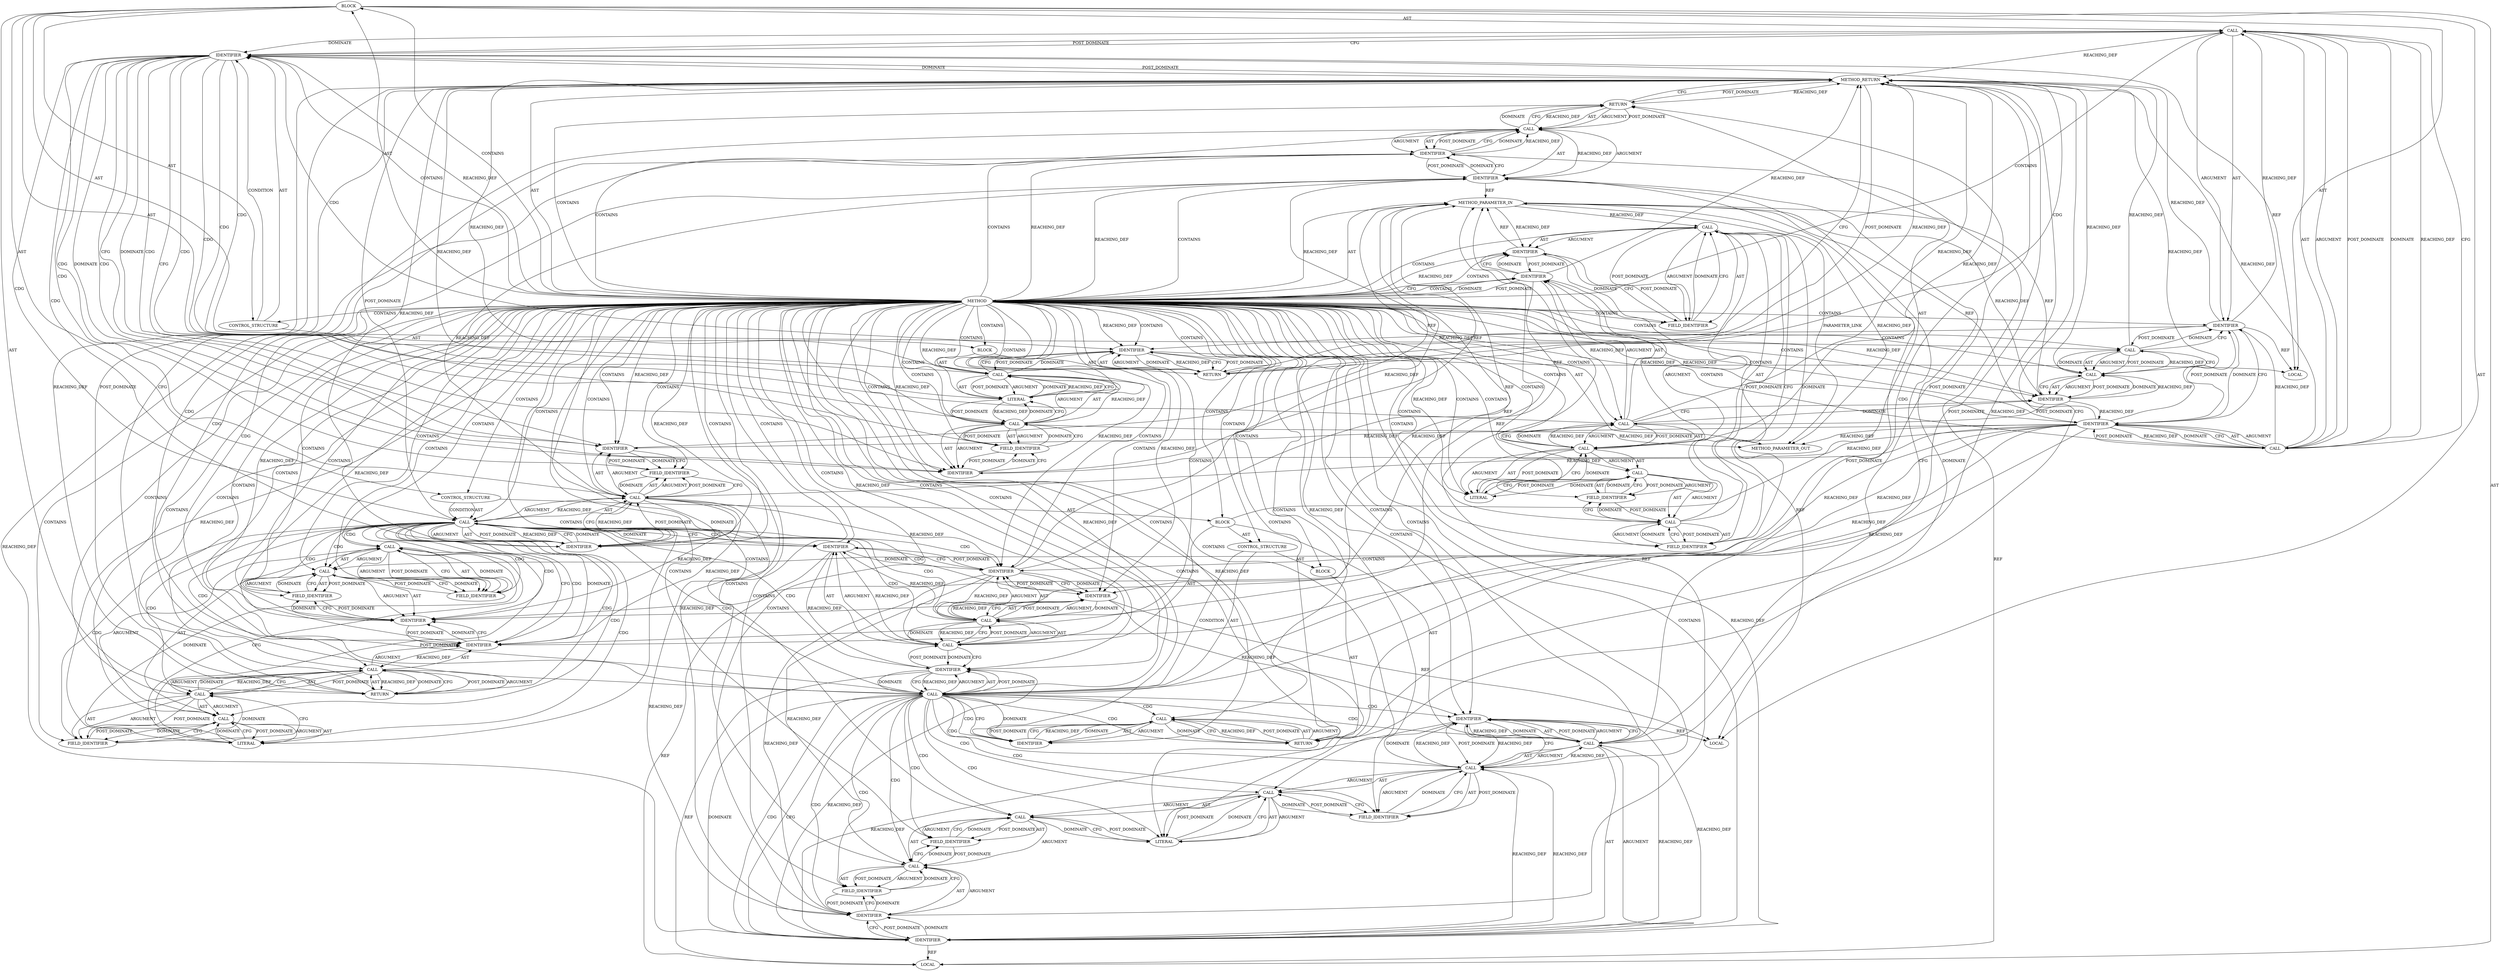 digraph {
  9010 [label=BLOCK ORDER=2 ARGUMENT_INDEX=-1 CODE="{
	int ctrl_len = con->v2.in_desc.fd_lens[0];
	void *buf;
	int ret;

	WARN_ON(con_secure(con));

	ret = verify_control_crc(con);
	if (ret) {
		con->error_msg = \"integrity error, bad crc\";
		return ret;
	}

	if (con->state == CEPH_CON_S_V2_AUTH) {
		buf = alloc_conn_buf(con, ctrl_len);
		if (!buf)
			return -ENOMEM;

		memcpy(buf, con->v2.in_kvecs[0].iov_base, ctrl_len);
		return __handle_control(con, buf);
	}

	return __handle_control(con, con->v2.in_kvecs[0].iov_base);
}" COLUMN_NUMBER=1 LINE_NUMBER=2775 TYPE_FULL_NAME="void"]
  9028 [label=CALL ORDER=6 ARGUMENT_INDEX=-1 CODE="ret = verify_control_crc(con)" COLUMN_NUMBER=2 METHOD_FULL_NAME="<operator>.assignment" LINE_NUMBER=2782 TYPE_FULL_NAME="<empty>" DISPATCH_TYPE="STATIC_DISPATCH" SIGNATURE="" NAME="<operator>.assignment"]
  9033 [label=IDENTIFIER ORDER=1 ARGUMENT_INDEX=-1 CODE="ret" COLUMN_NUMBER=6 LINE_NUMBER=2783 TYPE_FULL_NAME="int" NAME="ret"]
  9017 [label=CALL ORDER=1 ARGUMENT_INDEX=1 CODE="con->v2" COLUMN_NUMBER=17 METHOD_FULL_NAME="<operator>.indirectFieldAccess" LINE_NUMBER=2776 TYPE_FULL_NAME="<empty>" DISPATCH_TYPE="STATIC_DISPATCH" SIGNATURE="" NAME="<operator>.indirectFieldAccess"]
  9042 [label=CONTROL_STRUCTURE CONTROL_STRUCTURE_TYPE="IF" ORDER=8 PARSER_TYPE_NAME="CASTIfStatement" ARGUMENT_INDEX=-1 CODE="if (con->state == CEPH_CON_S_V2_AUTH)" COLUMN_NUMBER=2 LINE_NUMBER=2788]
  9038 [label=FIELD_IDENTIFIER ORDER=2 ARGUMENT_INDEX=2 CODE="error_msg" COLUMN_NUMBER=3 LINE_NUMBER=2784 CANONICAL_NAME="error_msg"]
  9082 [label=CALL ORDER=1 ARGUMENT_INDEX=1 CODE="con->v2.in_kvecs" COLUMN_NUMBER=31 METHOD_FULL_NAME="<operator>.fieldAccess" LINE_NUMBER=2797 TYPE_FULL_NAME="<empty>" DISPATCH_TYPE="STATIC_DISPATCH" SIGNATURE="" NAME="<operator>.fieldAccess"]
  9059 [label=CALL ORDER=1 ARGUMENT_INDEX=-1 CODE="-ENOMEM" COLUMN_NUMBER=11 METHOD_FULL_NAME="<operator>.minus" LINE_NUMBER=2791 TYPE_FULL_NAME="<empty>" DISPATCH_TYPE="STATIC_DISPATCH" SIGNATURE="" NAME="<operator>.minus"]
  9072 [label=IDENTIFIER ORDER=3 ARGUMENT_INDEX=3 CODE="ctrl_len" COLUMN_NUMBER=45 LINE_NUMBER=2793 TYPE_FULL_NAME="int" NAME="ctrl_len"]
  9058 [label=RETURN ORDER=1 ARGUMENT_INDEX=1 CODE="return -ENOMEM;" COLUMN_NUMBER=4 LINE_NUMBER=2791]
  9034 [label=BLOCK ORDER=2 ARGUMENT_INDEX=-1 CODE="{
		con->error_msg = \"integrity error, bad crc\";
		return ret;
	}" COLUMN_NUMBER=11 LINE_NUMBER=2783 TYPE_FULL_NAME="void"]
  9018 [label=IDENTIFIER ORDER=1 ARGUMENT_INDEX=1 CODE="con" COLUMN_NUMBER=17 LINE_NUMBER=2776 TYPE_FULL_NAME="ceph_connection*" NAME="con"]
  9085 [label=FIELD_IDENTIFIER ORDER=2 ARGUMENT_INDEX=2 CODE="v2" COLUMN_NUMBER=31 LINE_NUMBER=2797 CANONICAL_NAME="v2"]
  9032 [label=CONTROL_STRUCTURE CONTROL_STRUCTURE_TYPE="IF" ORDER=7 PARSER_TYPE_NAME="CASTIfStatement" ARGUMENT_INDEX=-1 CODE="if (ret)" COLUMN_NUMBER=2 LINE_NUMBER=2783]
  9076 [label=IDENTIFIER ORDER=2 ARGUMENT_INDEX=2 CODE="buf" COLUMN_NUMBER=32 LINE_NUMBER=2794 TYPE_FULL_NAME="void*" NAME="buf"]
  9020 [label=FIELD_IDENTIFIER ORDER=2 ARGUMENT_INDEX=2 CODE="in_desc" COLUMN_NUMBER=17 LINE_NUMBER=2776 CANONICAL_NAME="in_desc"]
  9083 [label=CALL ORDER=1 ARGUMENT_INDEX=1 CODE="con->v2" COLUMN_NUMBER=31 METHOD_FULL_NAME="<operator>.indirectFieldAccess" LINE_NUMBER=2797 TYPE_FULL_NAME="<empty>" DISPATCH_TYPE="STATIC_DISPATCH" SIGNATURE="" NAME="<operator>.indirectFieldAccess"]
  9039 [label=LITERAL ORDER=2 ARGUMENT_INDEX=2 CODE="\"integrity error, bad crc\"" COLUMN_NUMBER=20 LINE_NUMBER=2784 TYPE_FULL_NAME="char"]
  9069 [label=FIELD_IDENTIFIER ORDER=2 ARGUMENT_INDEX=2 CODE="in_kvecs" COLUMN_NUMBER=15 LINE_NUMBER=2793 CANONICAL_NAME="in_kvecs"]
  9054 [label=CONTROL_STRUCTURE CONTROL_STRUCTURE_TYPE="IF" ORDER=2 PARSER_TYPE_NAME="CASTIfStatement" ARGUMENT_INDEX=-1 CODE="if (!buf)" COLUMN_NUMBER=3 LINE_NUMBER=2790]
  9075 [label=IDENTIFIER ORDER=1 ARGUMENT_INDEX=1 CODE="con" COLUMN_NUMBER=27 LINE_NUMBER=2794 TYPE_FULL_NAME="ceph_connection*" NAME="con"]
  9008 [label=METHOD COLUMN_NUMBER=1 LINE_NUMBER=2774 COLUMN_NUMBER_END=1 IS_EXTERNAL=false SIGNATURE="int handle_control (ceph_connection*)" NAME="handle_control" AST_PARENT_TYPE="TYPE_DECL" AST_PARENT_FULL_NAME="messenger_v2.c:<global>" ORDER=107 CODE="static int handle_control(struct ceph_connection *con)
{
	int ctrl_len = con->v2.in_desc.fd_lens[0];
	void *buf;
	int ret;

	WARN_ON(con_secure(con));

	ret = verify_control_crc(con);
	if (ret) {
		con->error_msg = \"integrity error, bad crc\";
		return ret;
	}

	if (con->state == CEPH_CON_S_V2_AUTH) {
		buf = alloc_conn_buf(con, ctrl_len);
		if (!buf)
			return -ENOMEM;

		memcpy(buf, con->v2.in_kvecs[0].iov_base, ctrl_len);
		return __handle_control(con, buf);
	}

	return __handle_control(con, con->v2.in_kvecs[0].iov_base);
}" FULL_NAME="handle_control" LINE_NUMBER_END=2798 FILENAME="messenger_v2.c"]
  13281 [label=METHOD_PARAMETER_OUT ORDER=1 CODE="struct ceph_connection *con" IS_VARIADIC=false COLUMN_NUMBER=27 LINE_NUMBER=2774 TYPE_FULL_NAME="ceph_connection*" EVALUATION_STRATEGY="BY_VALUE" INDEX=1 NAME="con"]
  9081 [label=CALL ORDER=1 ARGUMENT_INDEX=1 CODE="con->v2.in_kvecs[0]" COLUMN_NUMBER=31 METHOD_FULL_NAME="<operator>.indirectIndexAccess" LINE_NUMBER=2797 TYPE_FULL_NAME="<empty>" DISPATCH_TYPE="STATIC_DISPATCH" SIGNATURE="" NAME="<operator>.indirectIndexAccess"]
  9021 [label=FIELD_IDENTIFIER ORDER=2 ARGUMENT_INDEX=2 CODE="fd_lens" COLUMN_NUMBER=17 LINE_NUMBER=2776 CANONICAL_NAME="fd_lens"]
  9066 [label=CALL ORDER=1 ARGUMENT_INDEX=1 CODE="con->v2" COLUMN_NUMBER=15 METHOD_FULL_NAME="<operator>.indirectFieldAccess" LINE_NUMBER=2793 TYPE_FULL_NAME="<empty>" DISPATCH_TYPE="STATIC_DISPATCH" SIGNATURE="" NAME="<operator>.indirectFieldAccess"]
  9067 [label=IDENTIFIER ORDER=1 ARGUMENT_INDEX=1 CODE="con" COLUMN_NUMBER=15 LINE_NUMBER=2793 TYPE_FULL_NAME="ceph_connection*" NAME="con"]
  9050 [label=IDENTIFIER ORDER=1 ARGUMENT_INDEX=1 CODE="buf" COLUMN_NUMBER=3 LINE_NUMBER=2789 TYPE_FULL_NAME="void*" NAME="buf"]
  9052 [label=IDENTIFIER ORDER=1 ARGUMENT_INDEX=1 CODE="con" COLUMN_NUMBER=24 LINE_NUMBER=2789 TYPE_FULL_NAME="ceph_connection*" NAME="con"]
  9051 [label=CALL ORDER=2 ARGUMENT_INDEX=2 CODE="alloc_conn_buf(con, ctrl_len)" COLUMN_NUMBER=9 METHOD_FULL_NAME="alloc_conn_buf" LINE_NUMBER=2789 TYPE_FULL_NAME="<empty>" DISPATCH_TYPE="STATIC_DISPATCH" SIGNATURE="" NAME="alloc_conn_buf"]
  9068 [label=FIELD_IDENTIFIER ORDER=2 ARGUMENT_INDEX=2 CODE="v2" COLUMN_NUMBER=15 LINE_NUMBER=2793 CANONICAL_NAME="v2"]
  9012 [label=CALL ORDER=2 ARGUMENT_INDEX=-1 CODE="ctrl_len = con->v2.in_desc.fd_lens[0]" COLUMN_NUMBER=6 METHOD_FULL_NAME="<operator>.assignment" LINE_NUMBER=2776 TYPE_FULL_NAME="<empty>" DISPATCH_TYPE="STATIC_DISPATCH" SIGNATURE="" NAME="<operator>.assignment"]
  9061 [label=CALL ORDER=3 ARGUMENT_INDEX=-1 CODE="memcpy(buf, con->v2.in_kvecs[0].iov_base, ctrl_len)" COLUMN_NUMBER=3 METHOD_FULL_NAME="memcpy" LINE_NUMBER=2793 TYPE_FULL_NAME="<empty>" DISPATCH_TYPE="STATIC_DISPATCH" SIGNATURE="" NAME="memcpy"]
  9060 [label=IDENTIFIER ORDER=1 ARGUMENT_INDEX=1 CODE="ENOMEM" COLUMN_NUMBER=12 LINE_NUMBER=2791 TYPE_FULL_NAME="ANY" NAME="ENOMEM"]
  9080 [label=CALL ORDER=2 ARGUMENT_INDEX=2 CODE="con->v2.in_kvecs[0].iov_base" COLUMN_NUMBER=31 METHOD_FULL_NAME="<operator>.fieldAccess" LINE_NUMBER=2797 TYPE_FULL_NAME="<empty>" DISPATCH_TYPE="STATIC_DISPATCH" SIGNATURE="" NAME="<operator>.fieldAccess"]
  9053 [label=IDENTIFIER ORDER=2 ARGUMENT_INDEX=2 CODE="ctrl_len" COLUMN_NUMBER=29 LINE_NUMBER=2789 TYPE_FULL_NAME="int" NAME="ctrl_len"]
  9049 [label=CALL ORDER=1 ARGUMENT_INDEX=-1 CODE="buf = alloc_conn_buf(con, ctrl_len)" COLUMN_NUMBER=3 METHOD_FULL_NAME="<operator>.assignment" LINE_NUMBER=2789 TYPE_FULL_NAME="<empty>" DISPATCH_TYPE="STATIC_DISPATCH" SIGNATURE="" NAME="<operator>.assignment"]
  9019 [label=FIELD_IDENTIFIER ORDER=2 ARGUMENT_INDEX=2 CODE="v2" COLUMN_NUMBER=17 LINE_NUMBER=2776 CANONICAL_NAME="v2"]
  9030 [label=CALL ORDER=2 ARGUMENT_INDEX=2 CODE="verify_control_crc(con)" COLUMN_NUMBER=8 METHOD_FULL_NAME="verify_control_crc" LINE_NUMBER=2782 TYPE_FULL_NAME="<empty>" DISPATCH_TYPE="STATIC_DISPATCH" SIGNATURE="" NAME="verify_control_crc"]
  9088 [label=FIELD_IDENTIFIER ORDER=2 ARGUMENT_INDEX=2 CODE="iov_base" COLUMN_NUMBER=31 LINE_NUMBER=2797 CANONICAL_NAME="iov_base"]
  9035 [label=CALL ORDER=1 ARGUMENT_INDEX=-1 CODE="con->error_msg = \"integrity error, bad crc\"" COLUMN_NUMBER=3 METHOD_FULL_NAME="<operator>.assignment" LINE_NUMBER=2784 TYPE_FULL_NAME="<empty>" DISPATCH_TYPE="STATIC_DISPATCH" SIGNATURE="" NAME="<operator>.assignment"]
  9079 [label=IDENTIFIER ORDER=1 ARGUMENT_INDEX=1 CODE="con" COLUMN_NUMBER=26 LINE_NUMBER=2797 TYPE_FULL_NAME="ceph_connection*" NAME="con"]
  9084 [label=IDENTIFIER ORDER=1 ARGUMENT_INDEX=1 CODE="con" COLUMN_NUMBER=31 LINE_NUMBER=2797 TYPE_FULL_NAME="ceph_connection*" NAME="con"]
  9023 [label=LOCAL ORDER=3 CODE="void* buf" COLUMN_NUMBER=7 LINE_NUMBER=2777 TYPE_FULL_NAME="void*" NAME="buf"]
  9040 [label=RETURN ORDER=2 ARGUMENT_INDEX=-1 CODE="return ret;" COLUMN_NUMBER=3 LINE_NUMBER=2785]
  9009 [label=METHOD_PARAMETER_IN ORDER=1 CODE="struct ceph_connection *con" IS_VARIADIC=false COLUMN_NUMBER=27 LINE_NUMBER=2774 TYPE_FULL_NAME="ceph_connection*" EVALUATION_STRATEGY="BY_VALUE" INDEX=1 NAME="con"]
  9013 [label=IDENTIFIER ORDER=1 ARGUMENT_INDEX=1 CODE="ctrl_len" COLUMN_NUMBER=6 LINE_NUMBER=2776 TYPE_FULL_NAME="int" NAME="ctrl_len"]
  9071 [label=FIELD_IDENTIFIER ORDER=2 ARGUMENT_INDEX=2 CODE="iov_base" COLUMN_NUMBER=15 LINE_NUMBER=2793 CANONICAL_NAME="iov_base"]
  9074 [label=CALL ORDER=1 ARGUMENT_INDEX=-1 CODE="__handle_control(con, buf)" COLUMN_NUMBER=10 METHOD_FULL_NAME="__handle_control" LINE_NUMBER=2794 TYPE_FULL_NAME="<empty>" DISPATCH_TYPE="STATIC_DISPATCH" SIGNATURE="" NAME="__handle_control"]
  9087 [label=LITERAL ORDER=2 ARGUMENT_INDEX=2 CODE="0" COLUMN_NUMBER=48 LINE_NUMBER=2797 TYPE_FULL_NAME="int"]
  9055 [label=CALL ORDER=1 ARGUMENT_INDEX=-1 CODE="!buf" COLUMN_NUMBER=7 METHOD_FULL_NAME="<operator>.logicalNot" LINE_NUMBER=2790 TYPE_FULL_NAME="<empty>" DISPATCH_TYPE="STATIC_DISPATCH" SIGNATURE="" NAME="<operator>.logicalNot"]
  9048 [label=BLOCK ORDER=2 ARGUMENT_INDEX=-1 CODE="{
		buf = alloc_conn_buf(con, ctrl_len);
		if (!buf)
			return -ENOMEM;

		memcpy(buf, con->v2.in_kvecs[0].iov_base, ctrl_len);
		return __handle_control(con, buf);
	}" COLUMN_NUMBER=40 LINE_NUMBER=2788 TYPE_FULL_NAME="void"]
  9047 [label=IDENTIFIER ORDER=2 ARGUMENT_INDEX=2 CODE="CEPH_CON_S_V2_AUTH" COLUMN_NUMBER=20 LINE_NUMBER=2788 TYPE_FULL_NAME="ANY" NAME="CEPH_CON_S_V2_AUTH"]
  9025 [label=CALL ORDER=5 ARGUMENT_INDEX=-1 CODE="WARN_ON(con_secure(con))" COLUMN_NUMBER=2 METHOD_FULL_NAME="WARN_ON" LINE_NUMBER=2780 TYPE_FULL_NAME="<empty>" DISPATCH_TYPE="STATIC_DISPATCH" SIGNATURE="" NAME="WARN_ON"]
  9024 [label=LOCAL ORDER=4 CODE="int ret" COLUMN_NUMBER=6 LINE_NUMBER=2778 TYPE_FULL_NAME="int" NAME="ret"]
  9046 [label=FIELD_IDENTIFIER ORDER=2 ARGUMENT_INDEX=2 CODE="state" COLUMN_NUMBER=6 LINE_NUMBER=2788 CANONICAL_NAME="state"]
  9086 [label=FIELD_IDENTIFIER ORDER=2 ARGUMENT_INDEX=2 CODE="in_kvecs" COLUMN_NUMBER=31 LINE_NUMBER=2797 CANONICAL_NAME="in_kvecs"]
  9065 [label=CALL ORDER=1 ARGUMENT_INDEX=1 CODE="con->v2.in_kvecs" COLUMN_NUMBER=15 METHOD_FULL_NAME="<operator>.fieldAccess" LINE_NUMBER=2793 TYPE_FULL_NAME="<empty>" DISPATCH_TYPE="STATIC_DISPATCH" SIGNATURE="" NAME="<operator>.fieldAccess"]
  9027 [label=IDENTIFIER ORDER=1 ARGUMENT_INDEX=1 CODE="con" COLUMN_NUMBER=21 LINE_NUMBER=2780 TYPE_FULL_NAME="ceph_connection*" NAME="con"]
  9014 [label=CALL ORDER=2 ARGUMENT_INDEX=2 CODE="con->v2.in_desc.fd_lens[0]" COLUMN_NUMBER=17 METHOD_FULL_NAME="<operator>.indirectIndexAccess" LINE_NUMBER=2776 TYPE_FULL_NAME="<empty>" DISPATCH_TYPE="STATIC_DISPATCH" SIGNATURE="" NAME="<operator>.indirectIndexAccess"]
  9043 [label=CALL ORDER=1 ARGUMENT_INDEX=-1 CODE="con->state == CEPH_CON_S_V2_AUTH" COLUMN_NUMBER=6 METHOD_FULL_NAME="<operator>.equals" LINE_NUMBER=2788 TYPE_FULL_NAME="<empty>" DISPATCH_TYPE="STATIC_DISPATCH" SIGNATURE="" NAME="<operator>.equals"]
  9057 [label=BLOCK ORDER=2 ARGUMENT_INDEX=-1 CODE="<empty>" COLUMN_NUMBER=4 LINE_NUMBER=2791 TYPE_FULL_NAME="void"]
  9031 [label=IDENTIFIER ORDER=1 ARGUMENT_INDEX=1 CODE="con" COLUMN_NUMBER=27 LINE_NUMBER=2782 TYPE_FULL_NAME="ceph_connection*" NAME="con"]
  9062 [label=IDENTIFIER ORDER=1 ARGUMENT_INDEX=1 CODE="buf" COLUMN_NUMBER=10 LINE_NUMBER=2793 TYPE_FULL_NAME="void*" NAME="buf"]
  9070 [label=LITERAL ORDER=2 ARGUMENT_INDEX=2 CODE="0" COLUMN_NUMBER=32 LINE_NUMBER=2793 TYPE_FULL_NAME="int"]
  9063 [label=CALL ORDER=2 ARGUMENT_INDEX=2 CODE="con->v2.in_kvecs[0].iov_base" COLUMN_NUMBER=15 METHOD_FULL_NAME="<operator>.fieldAccess" LINE_NUMBER=2793 TYPE_FULL_NAME="<empty>" DISPATCH_TYPE="STATIC_DISPATCH" SIGNATURE="" NAME="<operator>.fieldAccess"]
  9078 [label=CALL ORDER=1 ARGUMENT_INDEX=-1 CODE="__handle_control(con, con->v2.in_kvecs[0].iov_base)" COLUMN_NUMBER=9 METHOD_FULL_NAME="__handle_control" LINE_NUMBER=2797 TYPE_FULL_NAME="<empty>" DISPATCH_TYPE="STATIC_DISPATCH" SIGNATURE="" NAME="__handle_control"]
  9011 [label=LOCAL ORDER=1 CODE="int ctrl_len" COLUMN_NUMBER=6 LINE_NUMBER=2776 TYPE_FULL_NAME="int" NAME="ctrl_len"]
  9041 [label=IDENTIFIER ORDER=1 ARGUMENT_INDEX=-1 CODE="ret" COLUMN_NUMBER=10 LINE_NUMBER=2785 TYPE_FULL_NAME="int" NAME="ret"]
  9022 [label=LITERAL ORDER=2 ARGUMENT_INDEX=2 CODE="0" COLUMN_NUMBER=41 LINE_NUMBER=2776 TYPE_FULL_NAME="int"]
  9016 [label=CALL ORDER=1 ARGUMENT_INDEX=1 CODE="con->v2.in_desc" COLUMN_NUMBER=17 METHOD_FULL_NAME="<operator>.fieldAccess" LINE_NUMBER=2776 TYPE_FULL_NAME="<empty>" DISPATCH_TYPE="STATIC_DISPATCH" SIGNATURE="" NAME="<operator>.fieldAccess"]
  9026 [label=CALL ORDER=1 ARGUMENT_INDEX=1 CODE="con_secure(con)" COLUMN_NUMBER=10 METHOD_FULL_NAME="con_secure" LINE_NUMBER=2780 TYPE_FULL_NAME="<empty>" DISPATCH_TYPE="STATIC_DISPATCH" SIGNATURE="" NAME="con_secure"]
  9015 [label=CALL ORDER=1 ARGUMENT_INDEX=1 CODE="con->v2.in_desc.fd_lens" COLUMN_NUMBER=17 METHOD_FULL_NAME="<operator>.fieldAccess" LINE_NUMBER=2776 TYPE_FULL_NAME="<empty>" DISPATCH_TYPE="STATIC_DISPATCH" SIGNATURE="" NAME="<operator>.fieldAccess"]
  9044 [label=CALL ORDER=1 ARGUMENT_INDEX=1 CODE="con->state" COLUMN_NUMBER=6 METHOD_FULL_NAME="<operator>.indirectFieldAccess" LINE_NUMBER=2788 TYPE_FULL_NAME="<empty>" DISPATCH_TYPE="STATIC_DISPATCH" SIGNATURE="" NAME="<operator>.indirectFieldAccess"]
  9056 [label=IDENTIFIER ORDER=1 ARGUMENT_INDEX=1 CODE="buf" COLUMN_NUMBER=8 LINE_NUMBER=2790 TYPE_FULL_NAME="void*" NAME="buf"]
  9077 [label=RETURN ORDER=9 ARGUMENT_INDEX=-1 CODE="return __handle_control(con, con->v2.in_kvecs[0].iov_base);" COLUMN_NUMBER=2 LINE_NUMBER=2797]
  9064 [label=CALL ORDER=1 ARGUMENT_INDEX=1 CODE="con->v2.in_kvecs[0]" COLUMN_NUMBER=15 METHOD_FULL_NAME="<operator>.indirectIndexAccess" LINE_NUMBER=2793 TYPE_FULL_NAME="<empty>" DISPATCH_TYPE="STATIC_DISPATCH" SIGNATURE="" NAME="<operator>.indirectIndexAccess"]
  9036 [label=CALL ORDER=1 ARGUMENT_INDEX=1 CODE="con->error_msg" COLUMN_NUMBER=3 METHOD_FULL_NAME="<operator>.indirectFieldAccess" LINE_NUMBER=2784 TYPE_FULL_NAME="<empty>" DISPATCH_TYPE="STATIC_DISPATCH" SIGNATURE="" NAME="<operator>.indirectFieldAccess"]
  9037 [label=IDENTIFIER ORDER=1 ARGUMENT_INDEX=1 CODE="con" COLUMN_NUMBER=3 LINE_NUMBER=2784 TYPE_FULL_NAME="ceph_connection*" NAME="con"]
  9029 [label=IDENTIFIER ORDER=1 ARGUMENT_INDEX=1 CODE="ret" COLUMN_NUMBER=2 LINE_NUMBER=2782 TYPE_FULL_NAME="int" NAME="ret"]
  9045 [label=IDENTIFIER ORDER=1 ARGUMENT_INDEX=1 CODE="con" COLUMN_NUMBER=6 LINE_NUMBER=2788 TYPE_FULL_NAME="ceph_connection*" NAME="con"]
  9073 [label=RETURN ORDER=4 ARGUMENT_INDEX=-1 CODE="return __handle_control(con, buf);" COLUMN_NUMBER=3 LINE_NUMBER=2794]
  9089 [label=METHOD_RETURN ORDER=3 CODE="RET" COLUMN_NUMBER=1 LINE_NUMBER=2774 TYPE_FULL_NAME="int" EVALUATION_STRATEGY="BY_VALUE"]
  9039 -> 9035 [label=DOMINATE ]
  9008 -> 9070 [label=CONTAINS ]
  9015 -> 9016 [label=AST ]
  9033 -> 9046 [label=CDG ]
  9044 -> 9046 [label=AST ]
  9072 -> 9061 [label=CFG ]
  9008 -> 9035 [label=CONTAINS ]
  9027 -> 9009 [label=REF ]
  9010 -> 9024 [label=AST ]
  9008 -> 9045 [label=CONTAINS ]
  9031 -> 9044 [label=REACHING_DEF VARIABLE="con"]
  9073 -> 9074 [label=POST_DOMINATE ]
  9058 -> 9059 [label=POST_DOMINATE ]
  9089 -> 9058 [label=POST_DOMINATE ]
  9012 -> 9014 [label=ARGUMENT ]
  9044 -> 9067 [label=REACHING_DEF VARIABLE="con->state"]
  9070 -> 9064 [label=DOMINATE ]
  9037 -> 9038 [label=DOMINATE ]
  9026 -> 9027 [label=POST_DOMINATE ]
  9008 -> 9079 [label=CONTAINS ]
  9054 -> 9057 [label=AST ]
  9044 -> 9043 [label=REACHING_DEF VARIABLE="con->state"]
  9033 -> 9037 [label=CFG ]
  9008 -> 9010 [label=AST ]
  9008 -> 9052 [label=CONTAINS ]
  9082 -> 9086 [label=AST ]
  9089 -> 9040 [label=POST_DOMINATE ]
  9051 -> 9053 [label=AST ]
  9029 -> 9031 [label=CFG ]
  9055 -> 9061 [label=CDG ]
  9066 -> 9069 [label=CFG ]
  9043 -> 9053 [label=CDG ]
  9055 -> 9067 [label=CDG ]
  9055 -> 9072 [label=CDG ]
  9031 -> 9030 [label=CFG ]
  9033 -> 9036 [label=CDG ]
  9072 -> 9011 [label=REF ]
  9053 -> 9011 [label=REF ]
  9070 -> 9065 [label=POST_DOMINATE ]
  9017 -> 9019 [label=AST ]
  9008 -> 9084 [label=REACHING_DEF VARIABLE=""]
  9030 -> 9031 [label=AST ]
  9088 -> 9080 [label=DOMINATE ]
  9078 -> 9077 [label=REACHING_DEF VARIABLE="__handle_control(con, con->v2.in_kvecs[0].iov_base)"]
  9031 -> 9083 [label=REACHING_DEF VARIABLE="con"]
  9031 -> 9030 [label=REACHING_DEF VARIABLE="con"]
  9054 -> 9055 [label=CONDITION ]
  9017 -> 9018 [label=AST ]
  9029 -> 9031 [label=DOMINATE ]
  9043 -> 9044 [label=AST ]
  9026 -> 9025 [label=REACHING_DEF VARIABLE="con_secure(con)"]
  9008 -> 9013 [label=CFG ]
  9008 -> 9059 [label=CONTAINS ]
  9043 -> 9080 [label=CDG ]
  9031 -> 9030 [label=DOMINATE ]
  9081 -> 9087 [label=POST_DOMINATE ]
  9082 -> 9086 [label=ARGUMENT ]
  9008 -> 9055 [label=CONTAINS ]
  9038 -> 9036 [label=DOMINATE ]
  9087 -> 9081 [label=DOMINATE ]
  9008 -> 9058 [label=CONTAINS ]
  9069 -> 9066 [label=POST_DOMINATE ]
  9036 -> 9039 [label=DOMINATE ]
  9043 -> 9081 [label=CDG ]
  9065 -> 9070 [label=DOMINATE ]
  9087 -> 9081 [label=CFG ]
  9039 -> 9035 [label=REACHING_DEF VARIABLE="\"integrity error, bad crc\""]
  9058 -> 9089 [label=REACHING_DEF VARIABLE="<RET>"]
  9008 -> 9010 [label=CONTAINS ]
  9043 -> 9047 [label=POST_DOMINATE ]
  9074 -> 9073 [label=DOMINATE ]
  9008 -> 9063 [label=CONTAINS ]
  9066 -> 9069 [label=DOMINATE ]
  9047 -> 9043 [label=REACHING_DEF VARIABLE="CEPH_CON_S_V2_AUTH"]
  9032 -> 9033 [label=CONDITION ]
  9043 -> 9052 [label=CDG ]
  9008 -> 9066 [label=CONTAINS ]
  9071 -> 9063 [label=DOMINATE ]
  9043 -> 9055 [label=CDG ]
  9060 -> 9059 [label=CFG ]
  9067 -> 9068 [label=CFG ]
  9072 -> 9061 [label=REACHING_DEF VARIABLE="ctrl_len"]
  9079 -> 9078 [label=REACHING_DEF VARIABLE="con"]
  9063 -> 9071 [label=AST ]
  9059 -> 9060 [label=AST ]
  9009 -> 9027 [label=REACHING_DEF VARIABLE="con"]
  9008 -> 9084 [label=CONTAINS ]
  9010 -> 9025 [label=AST ]
  9008 -> 9075 [label=CONTAINS ]
  9008 -> 9074 [label=CONTAINS ]
  9067 -> 9009 [label=REF ]
  9008 -> 9046 [label=CONTAINS ]
  9075 -> 9074 [label=REACHING_DEF VARIABLE="con"]
  9044 -> 9075 [label=REACHING_DEF VARIABLE="con->state"]
  9054 -> 9055 [label=AST ]
  9055 -> 9062 [label=DOMINATE ]
  9039 -> 9036 [label=POST_DOMINATE ]
  9043 -> 9050 [label=DOMINATE ]
  9008 -> 9033 [label=CONTAINS ]
  9035 -> 9089 [label=REACHING_DEF VARIABLE="con->error_msg = \"integrity error, bad crc\""]
  9064 -> 9065 [label=ARGUMENT ]
  9008 -> 9021 [label=CONTAINS ]
  9082 -> 9083 [label=ARGUMENT ]
  9032 -> 9033 [label=AST ]
  9064 -> 9070 [label=AST ]
  9014 -> 9012 [label=CFG ]
  9035 -> 9039 [label=ARGUMENT ]
  9008 -> 9062 [label=CONTAINS ]
  9055 -> 9062 [label=CDG ]
  9083 -> 9085 [label=AST ]
  9055 -> 9070 [label=CDG ]
  9080 -> 9081 [label=ARGUMENT ]
  9049 -> 9056 [label=DOMINATE ]
  9008 -> 9029 [label=CONTAINS ]
  9060 -> 9059 [label=REACHING_DEF VARIABLE="ENOMEM"]
  9081 -> 9088 [label=DOMINATE ]
  9044 -> 9052 [label=REACHING_DEF VARIABLE="con->state"]
  9013 -> 9053 [label=REACHING_DEF VARIABLE="ctrl_len"]
  9043 -> 9050 [label=CFG ]
  9008 -> 9041 [label=CONTAINS ]
  9055 -> 9066 [label=CDG ]
  9043 -> 9083 [label=CDG ]
  9033 -> 9039 [label=CDG ]
  9049 -> 9050 [label=AST ]
  9013 -> 9018 [label=CFG ]
  9015 -> 9022 [label=CFG ]
  9063 -> 9062 [label=REACHING_DEF VARIABLE="con->v2.in_kvecs[0].iov_base"]
  9037 -> 9038 [label=CFG ]
  9043 -> 9051 [label=CDG ]
  9010 -> 9023 [label=AST ]
  9052 -> 9067 [label=REACHING_DEF VARIABLE="con"]
  9081 -> 9082 [label=ARGUMENT ]
  9082 -> 9083 [label=AST ]
  9016 -> 9021 [label=CFG ]
  9064 -> 9065 [label=AST ]
  9008 -> 9078 [label=CONTAINS ]
  9041 -> 9040 [label=DOMINATE ]
  9068 -> 9066 [label=DOMINATE ]
  9083 -> 9085 [label=POST_DOMINATE ]
  9033 -> 9040 [label=CDG ]
  9069 -> 9065 [label=CFG ]
  9012 -> 9014 [label=POST_DOMINATE ]
  9083 -> 9085 [label=ARGUMENT ]
  9019 -> 9017 [label=DOMINATE ]
  9058 -> 9089 [label=CFG ]
  9062 -> 9067 [label=DOMINATE ]
  9028 -> 9033 [label=CFG ]
  9008 -> 9069 [label=CONTAINS ]
  9079 -> 9009 [label=REF ]
  9079 -> 9084 [label=DOMINATE ]
  9062 -> 9023 [label=REF ]
  9053 -> 9072 [label=REACHING_DEF VARIABLE="ctrl_len"]
  9059 -> 9058 [label=DOMINATE ]
  9033 -> 9045 [label=CFG ]
  9050 -> 9052 [label=DOMINATE ]
  9086 -> 9082 [label=CFG ]
  9008 -> 9056 [label=CONTAINS ]
  9017 -> 9020 [label=CFG ]
  9077 -> 9078 [label=POST_DOMINATE ]
  9045 -> 9009 [label=REF ]
  9064 -> 9071 [label=DOMINATE ]
  9015 -> 9016 [label=ARGUMENT ]
  9080 -> 9078 [label=DOMINATE ]
  9015 -> 9022 [label=DOMINATE ]
  9073 -> 9089 [label=REACHING_DEF VARIABLE="<RET>"]
  9077 -> 9089 [label=CFG ]
  9043 -> 9079 [label=CFG ]
  9031 -> 9052 [label=REACHING_DEF VARIABLE="con"]
  9017 -> 9020 [label=DOMINATE ]
  9065 -> 9069 [label=POST_DOMINATE ]
  9036 -> 9038 [label=ARGUMENT ]
  9032 -> 9034 [label=AST ]
  9051 -> 9052 [label=ARGUMENT ]
  9031 -> 9037 [label=REACHING_DEF VARIABLE="con"]
  9035 -> 9041 [label=DOMINATE ]
  9086 -> 9082 [label=DOMINATE ]
  9034 -> 9035 [label=AST ]
  9008 -> 9031 [label=REACHING_DEF VARIABLE=""]
  9078 -> 9080 [label=AST ]
  9047 -> 9044 [label=REACHING_DEF VARIABLE="CEPH_CON_S_V2_AUTH"]
  9065 -> 9069 [label=AST ]
  9043 -> 9044 [label=ARGUMENT ]
  9047 -> 9089 [label=REACHING_DEF VARIABLE="CEPH_CON_S_V2_AUTH"]
  9044 -> 9046 [label=ARGUMENT ]
  9035 -> 9036 [label=ARGUMENT ]
  9056 -> 9049 [label=POST_DOMINATE ]
  9008 -> 9028 [label=CONTAINS ]
  9008 -> 9081 [label=CONTAINS ]
  9069 -> 9065 [label=DOMINATE ]
  9008 -> 9022 [label=REACHING_DEF VARIABLE=""]
  9055 -> 9056 [label=ARGUMENT ]
  9063 -> 9072 [label=CFG ]
  9049 -> 9050 [label=ARGUMENT ]
  9055 -> 9060 [label=DOMINATE ]
  9061 -> 9062 [label=AST ]
  9036 -> 9039 [label=CFG ]
  9061 -> 9072 [label=AST ]
  9008 -> 9013 [label=CONTAINS ]
  9008 -> 9012 [label=CONTAINS ]
  9031 -> 13281 [label=REACHING_DEF VARIABLE="con"]
  9008 -> 9018 [label=REACHING_DEF VARIABLE=""]
  9030 -> 9028 [label=DOMINATE ]
  9075 -> 9061 [label=POST_DOMINATE ]
  9008 -> 9051 [label=CONTAINS ]
  9012 -> 9027 [label=CFG ]
  9008 -> 9048 [label=CONTAINS ]
  9043 -> 9087 [label=CDG ]
  9036 -> 9089 [label=REACHING_DEF VARIABLE="con->error_msg"]
  9051 -> 9049 [label=DOMINATE ]
  9008 -> 9020 [label=CONTAINS ]
  9015 -> 9021 [label=POST_DOMINATE ]
  9055 -> 9059 [label=CDG ]
  9080 -> 9078 [label=REACHING_DEF VARIABLE="con->v2.in_kvecs[0].iov_base"]
  9043 -> 9050 [label=CDG ]
  9020 -> 9016 [label=DOMINATE ]
  9014 -> 9013 [label=REACHING_DEF VARIABLE="con->v2.in_desc.fd_lens[0]"]
  9017 -> 9019 [label=POST_DOMINATE ]
  9074 -> 9073 [label=CFG ]
  9025 -> 9026 [label=AST ]
  9016 -> 9020 [label=POST_DOMINATE ]
  9029 -> 9089 [label=REACHING_DEF VARIABLE="ret"]
  9046 -> 9044 [label=CFG ]
  9088 -> 9080 [label=CFG ]
  9089 -> 9073 [label=POST_DOMINATE ]
  9016 -> 9020 [label=ARGUMENT ]
  9061 -> 9062 [label=ARGUMENT ]
  9051 -> 9053 [label=POST_DOMINATE ]
  9030 -> 9028 [label=REACHING_DEF VARIABLE="verify_control_crc(con)"]
  9062 -> 9076 [label=REACHING_DEF VARIABLE="buf"]
  9062 -> 9061 [label=REACHING_DEF VARIABLE="buf"]
  9055 -> 9069 [label=CDG ]
  9008 -> 9013 [label=DOMINATE ]
  9008 -> 9057 [label=CONTAINS ]
  9008 -> 9031 [label=CONTAINS ]
  9075 -> 9009 [label=REF ]
  9013 -> 9011 [label=REF ]
  9008 -> 9039 [label=CONTAINS ]
  9064 -> 9071 [label=CFG ]
  9008 -> 9072 [label=REACHING_DEF VARIABLE=""]
  9042 -> 9043 [label=CONDITION ]
  9065 -> 9069 [label=ARGUMENT ]
  9008 -> 9041 [label=REACHING_DEF VARIABLE=""]
  9040 -> 9041 [label=POST_DOMINATE ]
  9063 -> 9071 [label=POST_DOMINATE ]
  9036 -> 9038 [label=POST_DOMINATE ]
  9025 -> 9029 [label=DOMINATE ]
  9013 -> 9089 [label=REACHING_DEF VARIABLE="ctrl_len"]
  9012 -> 9014 [label=AST ]
  9035 -> 9039 [label=AST ]
  9043 -> 9047 [label=ARGUMENT ]
  9076 -> 9074 [label=CFG ]
  9052 -> 9075 [label=REACHING_DEF VARIABLE="con"]
  9017 -> 9018 [label=ARGUMENT ]
  9030 -> 9028 [label=CFG ]
  9043 -> 9047 [label=AST ]
  9080 -> 9088 [label=AST ]
  9025 -> 9026 [label=ARGUMENT ]
  9033 -> 9035 [label=CDG ]
  9055 -> 9056 [label=AST ]
  9008 -> 9016 [label=CONTAINS ]
  9072 -> 9063 [label=POST_DOMINATE ]
  9009 -> 9017 [label=REACHING_DEF VARIABLE="con"]
  9073 -> 9074 [label=AST ]
  9068 -> 9067 [label=POST_DOMINATE ]
  9008 -> 9025 [label=CONTAINS ]
  9008 -> 9076 [label=CONTAINS ]
  9046 -> 9045 [label=POST_DOMINATE ]
  9043 -> 9079 [label=DOMINATE ]
  9036 -> 9038 [label=AST ]
  9008 -> 9036 [label=CONTAINS ]
  9073 -> 9074 [label=ARGUMENT ]
  9056 -> 9055 [label=REACHING_DEF VARIABLE="buf"]
  9051 -> 9053 [label=ARGUMENT ]
  9056 -> 9062 [label=REACHING_DEF VARIABLE="buf"]
  9066 -> 9068 [label=AST ]
  9065 -> 9070 [label=CFG ]
  9078 -> 9080 [label=ARGUMENT ]
  9076 -> 9075 [label=POST_DOMINATE ]
  9008 -> 9072 [label=CONTAINS ]
  9065 -> 9066 [label=ARGUMENT ]
  9009 -> 13281 [label=PARAMETER_LINK ]
  9008 -> 9018 [label=CONTAINS ]
  9028 -> 9030 [label=AST ]
  9044 -> 9046 [label=POST_DOMINATE ]
  9072 -> 9062 [label=REACHING_DEF VARIABLE="ctrl_len"]
  9059 -> 9060 [label=ARGUMENT ]
  9077 -> 9078 [label=ARGUMENT ]
  9038 -> 9037 [label=POST_DOMINATE ]
  9030 -> 9029 [label=REACHING_DEF VARIABLE="verify_control_crc(con)"]
  9057 -> 9058 [label=AST ]
  9018 -> 9019 [label=DOMINATE ]
  9027 -> 9026 [label=DOMINATE ]
  9066 -> 9068 [label=POST_DOMINATE ]
  9039 -> 9035 [label=CFG ]
  9010 -> 9077 [label=AST ]
  9053 -> 9051 [label=DOMINATE ]
  9066 -> 9068 [label=ARGUMENT ]
  9074 -> 9076 [label=ARGUMENT ]
  9008 -> 9022 [label=CONTAINS ]
  9036 -> 9035 [label=REACHING_DEF VARIABLE="con->error_msg"]
  9014 -> 9015 [label=ARGUMENT ]
  9085 -> 9083 [label=DOMINATE ]
  9008 -> 9065 [label=CONTAINS ]
  9062 -> 9067 [label=CFG ]
  9025 -> 9089 [label=REACHING_DEF VARIABLE="WARN_ON(con_secure(con))"]
  9033 -> 9044 [label=CDG ]
  9048 -> 9073 [label=AST ]
  9008 -> 9062 [label=REACHING_DEF VARIABLE=""]
  9008 -> 9064 [label=CONTAINS ]
  9021 -> 9015 [label=DOMINATE ]
  9088 -> 9081 [label=POST_DOMINATE ]
  9055 -> 9063 [label=CDG ]
  9008 -> 9053 [label=REACHING_DEF VARIABLE=""]
  9016 -> 9017 [label=AST ]
  9048 -> 9054 [label=AST ]
  9083 -> 9086 [label=CFG ]
  9083 -> 9086 [label=DOMINATE ]
  9052 -> 9051 [label=REACHING_DEF VARIABLE="con"]
  9014 -> 9015 [label=AST ]
  9084 -> 9085 [label=DOMINATE ]
  9021 -> 9016 [label=POST_DOMINATE ]
  9008 -> 9042 [label=CONTAINS ]
  9044 -> 9047 [label=CFG ]
  9033 -> 9043 [label=CDG ]
  9008 -> 9085 [label=CONTAINS ]
  9008 -> 9027 [label=CONTAINS ]
  9089 -> 9033 [label=POST_DOMINATE ]
  9071 -> 9064 [label=POST_DOMINATE ]
  9013 -> 9018 [label=DOMINATE ]
  9014 -> 9089 [label=REACHING_DEF VARIABLE="con->v2.in_desc.fd_lens[0]"]
  9008 -> 9056 [label=REACHING_DEF VARIABLE=""]
  9030 -> 9031 [label=ARGUMENT ]
  9008 -> 9019 [label=CONTAINS ]
  9053 -> 9051 [label=CFG ]
  9008 -> 9015 [label=CONTAINS ]
  9074 -> 9075 [label=AST ]
  9063 -> 9072 [label=DOMINATE ]
  9047 -> 9043 [label=CFG ]
  9017 -> 9019 [label=ARGUMENT ]
  9037 -> 9009 [label=REF ]
  9085 -> 9083 [label=CFG ]
  9052 -> 9053 [label=CFG ]
  9067 -> 9068 [label=DOMINATE ]
  9008 -> 9045 [label=REACHING_DEF VARIABLE=""]
  9058 -> 9059 [label=AST ]
  9033 -> 9047 [label=CDG ]
  9030 -> 9089 [label=REACHING_DEF VARIABLE="verify_control_crc(con)"]
  9052 -> 9009 [label=REF ]
  9045 -> 9046 [label=DOMINATE ]
  9086 -> 9083 [label=POST_DOMINATE ]
  9075 -> 9076 [label=DOMINATE ]
  9045 -> 9046 [label=CFG ]
  9025 -> 9029 [label=CFG ]
  9050 -> 9049 [label=REACHING_DEF VARIABLE="buf"]
  9081 -> 9087 [label=ARGUMENT ]
  9008 -> 9086 [label=CONTAINS ]
  9016 -> 9021 [label=DOMINATE ]
  9082 -> 9086 [label=POST_DOMINATE ]
  9027 -> 9026 [label=REACHING_DEF VARIABLE="con"]
  9026 -> 9027 [label=AST ]
  9008 -> 9089 [label=AST ]
  9040 -> 9041 [label=AST ]
  9009 -> 9018 [label=REACHING_DEF VARIABLE="con"]
  9081 -> 9087 [label=AST ]
  9043 -> 9049 [label=CDG ]
  9055 -> 9068 [label=CDG ]
  9083 -> 9084 [label=ARGUMENT ]
  9049 -> 9051 [label=POST_DOMINATE ]
  9010 -> 9011 [label=AST ]
  9077 -> 9089 [label=REACHING_DEF VARIABLE="<RET>"]
  9044 -> 9045 [label=AST ]
  9019 -> 9018 [label=POST_DOMINATE ]
  9052 -> 9053 [label=DOMINATE ]
  9028 -> 9089 [label=REACHING_DEF VARIABLE="ret = verify_control_crc(con)"]
  9022 -> 9014 [label=CFG ]
  9036 -> 13281 [label=REACHING_DEF VARIABLE="con->error_msg"]
  9014 -> 9022 [label=ARGUMENT ]
  9078 -> 9079 [label=AST ]
  9089 -> 9077 [label=POST_DOMINATE ]
  9020 -> 9016 [label=CFG ]
  9010 -> 9032 [label=AST ]
  9021 -> 9015 [label=CFG ]
  9008 -> 9047 [label=CONTAINS ]
  9033 -> 9045 [label=DOMINATE ]
  9034 -> 9040 [label=AST ]
  9063 -> 9064 [label=ARGUMENT ]
  9008 -> 9061 [label=CONTAINS ]
  9008 -> 9050 [label=CONTAINS ]
  9087 -> 9082 [label=POST_DOMINATE ]
  9059 -> 9060 [label=POST_DOMINATE ]
  9029 -> 9024 [label=REF ]
  9018 -> 9019 [label=CFG ]
  9043 -> 9079 [label=CDG ]
  9055 -> 9074 [label=CDG ]
  9059 -> 9058 [label=CFG ]
  9048 -> 9061 [label=AST ]
  9008 -> 9043 [label=CONTAINS ]
  9044 -> 9047 [label=DOMINATE ]
  9035 -> 9039 [label=POST_DOMINATE ]
  9041 -> 9024 [label=REF ]
  9027 -> 9026 [label=CFG ]
  9063 -> 9064 [label=AST ]
  9050 -> 9056 [label=REACHING_DEF VARIABLE="buf"]
  9043 -> 9077 [label=CDG ]
  9008 -> 9082 [label=CONTAINS ]
  9064 -> 9070 [label=POST_DOMINATE ]
  9063 -> 9061 [label=REACHING_DEF VARIABLE="con->v2.in_kvecs[0].iov_base"]
  9022 -> 9014 [label=DOMINATE ]
  9049 -> 9051 [label=ARGUMENT ]
  9008 -> 9071 [label=CONTAINS ]
  9008 -> 9067 [label=REACHING_DEF VARIABLE=""]
  9043 -> 9084 [label=CDG ]
  9008 -> 9087 [label=REACHING_DEF VARIABLE=""]
  9015 -> 9021 [label=ARGUMENT ]
  9050 -> 9023 [label=REF ]
  9043 -> 9078 [label=CDG ]
  9018 -> 9009 [label=REF ]
  9031 -> 9029 [label=POST_DOMINATE ]
  9008 -> 9083 [label=CONTAINS ]
  9084 -> 9085 [label=CFG ]
  9055 -> 9071 [label=CDG ]
  9008 -> 9052 [label=REACHING_DEF VARIABLE=""]
  9038 -> 9036 [label=CFG ]
  9031 -> 9045 [label=REACHING_DEF VARIABLE="con"]
  9055 -> 9065 [label=CDG ]
  9043 -> 9088 [label=CDG ]
  9080 -> 9078 [label=CFG ]
  9027 -> 9031 [label=REACHING_DEF VARIABLE="con"]
  9074 -> 9073 [label=REACHING_DEF VARIABLE="__handle_control(con, buf)"]
  9031 -> 9084 [label=REACHING_DEF VARIABLE="con"]
  9008 -> 9037 [label=CONTAINS ]
  9036 -> 9037 [label=AST ]
  9014 -> 9022 [label=AST ]
  9009 -> 13281 [label=REACHING_DEF VARIABLE="con"]
  9066 -> 9067 [label=AST ]
  9008 -> 9030 [label=CONTAINS ]
  9080 -> 9081 [label=AST ]
  9065 -> 9066 [label=AST ]
  9008 -> 9038 [label=CONTAINS ]
  9008 -> 9075 [label=REACHING_DEF VARIABLE=""]
  9020 -> 9017 [label=POST_DOMINATE ]
  9068 -> 9066 [label=CFG ]
  9008 -> 9060 [label=REACHING_DEF VARIABLE=""]
  9072 -> 9063 [label=REACHING_DEF VARIABLE="ctrl_len"]
  9040 -> 9089 [label=REACHING_DEF VARIABLE="<RET>"]
  9063 -> 9072 [label=REACHING_DEF VARIABLE="con->v2.in_kvecs[0].iov_base"]
  9074 -> 9076 [label=AST ]
  9026 -> 9089 [label=REACHING_DEF VARIABLE="con_secure(con)"]
  9055 -> 9064 [label=CDG ]
  9056 -> 9023 [label=REF ]
  9008 -> 9049 [label=CONTAINS ]
  9014 -> 9022 [label=POST_DOMINATE ]
  9072 -> 9061 [label=DOMINATE ]
  9008 -> 9027 [label=REACHING_DEF VARIABLE=""]
  9078 -> 9077 [label=DOMINATE ]
  9028 -> 9033 [label=DOMINATE ]
  9033 -> 9024 [label=REF ]
  9061 -> 9063 [label=AST ]
  9035 -> 9041 [label=CFG ]
  9022 -> 9015 [label=POST_DOMINATE ]
  9008 -> 9033 [label=REACHING_DEF VARIABLE=""]
  9008 -> 9039 [label=REACHING_DEF VARIABLE=""]
  9008 -> 9026 [label=CONTAINS ]
  9053 -> 9052 [label=POST_DOMINATE ]
  9080 -> 9088 [label=ARGUMENT ]
  9008 -> 9060 [label=CONTAINS ]
  9055 -> 9056 [label=POST_DOMINATE ]
  9060 -> 9059 [label=DOMINATE ]
  9008 -> 9053 [label=CONTAINS ]
  9029 -> 9028 [label=REACHING_DEF VARIABLE="ret"]
  9055 -> 9073 [label=CDG ]
  9030 -> 9031 [label=POST_DOMINATE ]
  9044 -> 9079 [label=REACHING_DEF VARIABLE="con->state"]
  9013 -> 9012 [label=REACHING_DEF VARIABLE="ctrl_len"]
  9026 -> 9027 [label=ARGUMENT ]
  9051 -> 9049 [label=REACHING_DEF VARIABLE="alloc_conn_buf(con, ctrl_len)"]
  9008 -> 9087 [label=CONTAINS ]
  9013 -> 9008 [label=POST_DOMINATE ]
  9070 -> 9064 [label=CFG ]
  9061 -> 9063 [label=ARGUMENT ]
  9035 -> 9036 [label=AST ]
  9043 -> 9082 [label=CDG ]
  9033 -> 9028 [label=POST_DOMINATE ]
  9042 -> 9043 [label=AST ]
  9056 -> 9055 [label=DOMINATE ]
  9044 -> 9084 [label=REACHING_DEF VARIABLE="con->state"]
  9031 -> 9089 [label=REACHING_DEF VARIABLE="con"]
  9008 -> 9044 [label=CONTAINS ]
  9008 -> 9076 [label=REACHING_DEF VARIABLE=""]
  9008 -> 9040 [label=CONTAINS ]
  9010 -> 9042 [label=AST ]
  9042 -> 9048 [label=AST ]
  9016 -> 9017 [label=ARGUMENT ]
  9033 -> 9089 [label=DOMINATE ]
  9012 -> 9089 [label=REACHING_DEF VARIABLE="ctrl_len = con->v2.in_desc.fd_lens[0]"]
  9012 -> 9013 [label=ARGUMENT ]
  9041 -> 9035 [label=POST_DOMINATE ]
  9052 -> 9050 [label=POST_DOMINATE ]
  9062 -> 9072 [label=REACHING_DEF VARIABLE="buf"]
  9055 -> 9076 [label=CDG ]
  9083 -> 9084 [label=AST ]
  9028 -> 9030 [label=ARGUMENT ]
  9008 -> 9009 [label=REACHING_DEF VARIABLE=""]
  9029 -> 9041 [label=REACHING_DEF VARIABLE="ret"]
  9061 -> 9072 [label=POST_DOMINATE ]
  9076 -> 9023 [label=REF ]
  9055 -> 9060 [label=CDG ]
  9053 -> 9051 [label=REACHING_DEF VARIABLE="ctrl_len"]
  9010 -> 9012 [label=AST ]
  9033 -> 9041 [label=CDG ]
  9008 -> 9017 [label=CONTAINS ]
  9081 -> 9082 [label=AST ]
  9014 -> 9012 [label=DOMINATE ]
  9089 -> 9043 [label=POST_DOMINATE ]
  9018 -> 9013 [label=POST_DOMINATE ]
  9043 -> 9085 [label=CDG ]
  9010 -> 9028 [label=AST ]
  9048 -> 9049 [label=AST ]
  9075 -> 9076 [label=CFG ]
  9055 -> 9062 [label=CFG ]
  9052 -> 9066 [label=REACHING_DEF VARIABLE="con"]
  9058 -> 9059 [label=ARGUMENT ]
  9031 -> 9009 [label=REF ]
  9081 -> 9088 [label=CFG ]
  9078 -> 9077 [label=CFG ]
  9015 -> 9021 [label=AST ]
  9008 -> 9088 [label=CONTAINS ]
  9044 -> 9045 [label=ARGUMENT ]
  9040 -> 9041 [label=ARGUMENT ]
  9082 -> 9087 [label=DOMINATE ]
  9028 -> 9029 [label=ARGUMENT ]
  9056 -> 9055 [label=CFG ]
  9043 -> 9056 [label=CDG ]
  9033 -> 9045 [label=CDG ]
  9080 -> 9088 [label=POST_DOMINATE ]
  9061 -> 9075 [label=CFG ]
  9062 -> 9063 [label=REACHING_DEF VARIABLE="buf"]
  9036 -> 9037 [label=ARGUMENT ]
  9055 -> 9075 [label=CDG ]
  9079 -> 9084 [label=CFG ]
  9008 -> 9073 [label=CONTAINS ]
  9033 -> 9037 [label=DOMINATE ]
  9084 -> 9009 [label=REF ]
  9077 -> 9078 [label=AST ]
  9049 -> 9056 [label=CFG ]
  9028 -> 9030 [label=POST_DOMINATE ]
  9008 -> 13281 [label=AST ]
  9049 -> 9051 [label=AST ]
  9074 -> 9076 [label=POST_DOMINATE ]
  9041 -> 9040 [label=REACHING_DEF VARIABLE="ret"]
  9084 -> 9079 [label=POST_DOMINATE ]
  9073 -> 9089 [label=CFG ]
  9078 -> 9080 [label=POST_DOMINATE ]
  9008 -> 9067 [label=CONTAINS ]
  9055 -> 9060 [label=CFG ]
  9031 -> 9079 [label=REACHING_DEF VARIABLE="con"]
  9008 -> 9077 [label=CONTAINS ]
  9051 -> 9052 [label=AST ]
  9082 -> 9087 [label=CFG ]
  9039 -> 9036 [label=REACHING_DEF VARIABLE="\"integrity error, bad crc\""]
  9008 -> 9037 [label=REACHING_DEF VARIABLE=""]
  9041 -> 9040 [label=CFG ]
  9008 -> 9070 [label=REACHING_DEF VARIABLE=""]
  9046 -> 9044 [label=DOMINATE ]
  9008 -> 9079 [label=REACHING_DEF VARIABLE=""]
  9061 -> 9072 [label=ARGUMENT ]
  9008 -> 9032 [label=CONTAINS ]
  9026 -> 9025 [label=CFG ]
  9012 -> 9013 [label=AST ]
  9014 -> 9012 [label=REACHING_DEF VARIABLE="con->v2.in_desc.fd_lens[0]"]
  9076 -> 9074 [label=DOMINATE ]
  9008 -> 9068 [label=CONTAINS ]
  9047 -> 9044 [label=POST_DOMINATE ]
  9012 -> 9027 [label=DOMINATE ]
  9008 -> 9080 [label=CONTAINS ]
  9008 -> 9014 [label=CONTAINS ]
  9033 -> 9038 [label=CDG ]
  9028 -> 9029 [label=AST ]
  9064 -> 9070 [label=ARGUMENT ]
  9067 -> 9062 [label=POST_DOMINATE ]
  9029 -> 9025 [label=POST_DOMINATE ]
  9051 -> 9049 [label=CFG ]
  9008 -> 9047 [label=REACHING_DEF VARIABLE=""]
  9008 -> 9009 [label=AST ]
  9043 -> 9086 [label=CDG ]
  9019 -> 9017 [label=CFG ]
  9061 -> 9075 [label=DOMINATE ]
  9055 -> 9058 [label=CDG ]
  9059 -> 9058 [label=REACHING_DEF VARIABLE="-ENOMEM"]
  9026 -> 9025 [label=DOMINATE ]
  9051 -> 9050 [label=REACHING_DEF VARIABLE="alloc_conn_buf(con, ctrl_len)"]
  9050 -> 9052 [label=CFG ]
  9089 -> 9055 [label=POST_DOMINATE ]
  9085 -> 9084 [label=POST_DOMINATE ]
  9033 -> 9037 [label=CDG ]
  9027 -> 9012 [label=POST_DOMINATE ]
  9025 -> 9026 [label=POST_DOMINATE ]
  9074 -> 9075 [label=ARGUMENT ]
  9078 -> 9079 [label=ARGUMENT ]
  9040 -> 9089 [label=CFG ]
  9071 -> 9063 [label=CFG ]
  9008 -> 9034 [label=CONTAINS ]
  9063 -> 9071 [label=ARGUMENT ]
  9008 -> 9054 [label=CONTAINS ]
  9047 -> 9043 [label=DOMINATE ]
  9016 -> 9020 [label=AST ]
  9076 -> 9074 [label=REACHING_DEF VARIABLE="buf"]
  9066 -> 9067 [label=ARGUMENT ]
}
